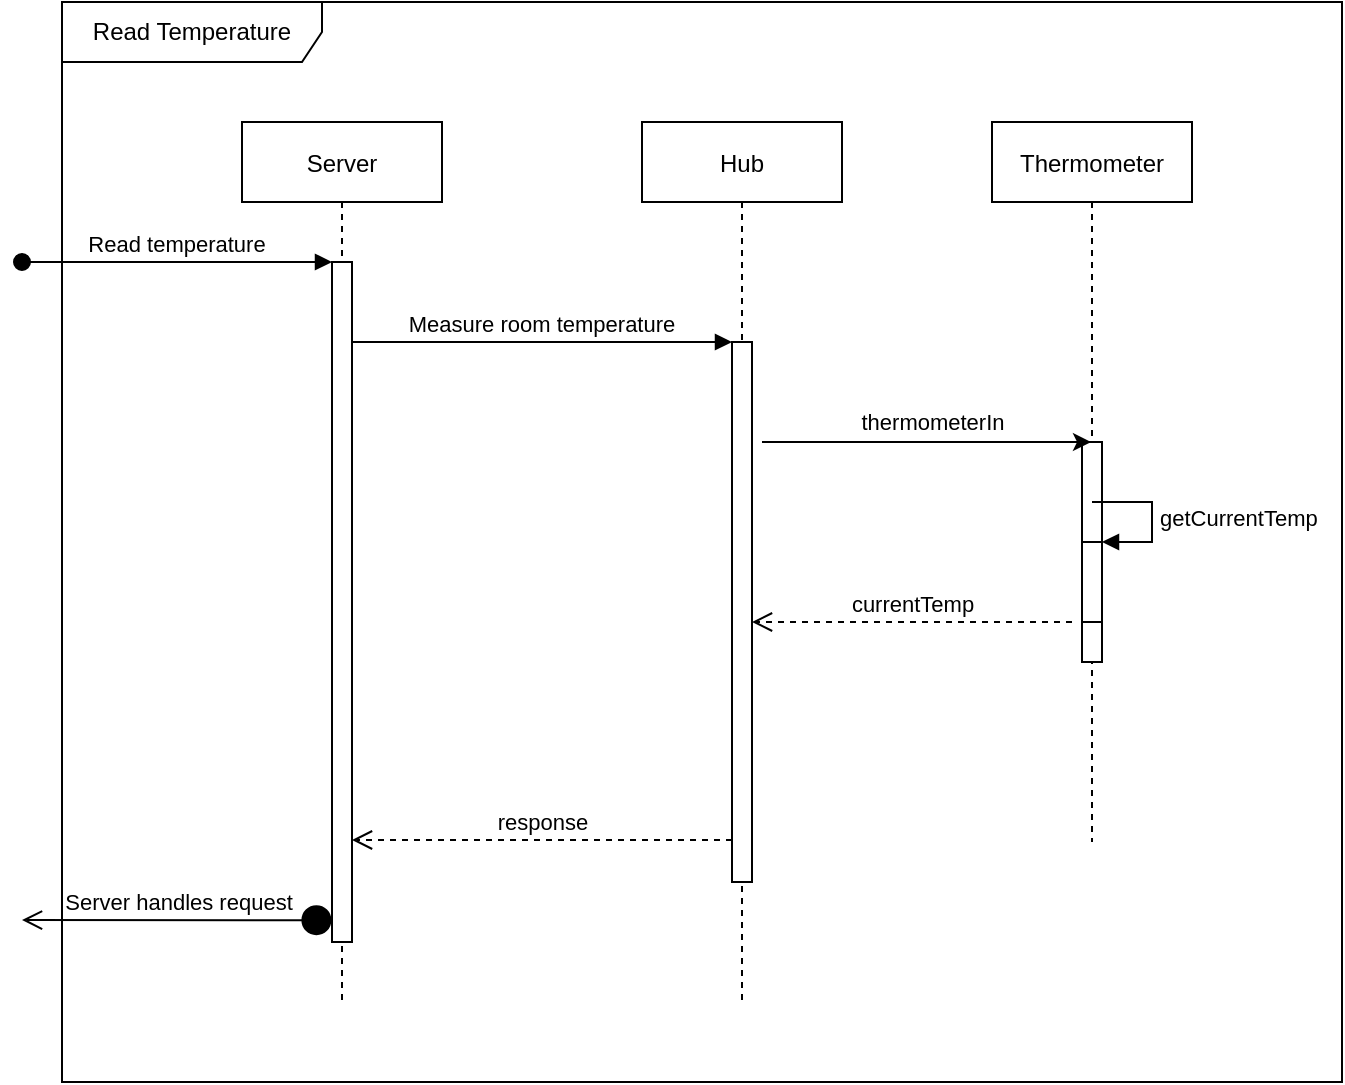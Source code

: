 <mxfile version="15.4.0" type="device" pages="4"><diagram id="kgpKYQtTHZ0yAKxKKP6v" name="Page-1"><mxGraphModel dx="1086" dy="966" grid="1" gridSize="10" guides="1" tooltips="1" connect="1" arrows="1" fold="1" page="1" pageScale="1" pageWidth="850" pageHeight="1100" math="0" shadow="0"><root><mxCell id="0"/><mxCell id="1" parent="0"/><mxCell id="sfdX-oGqHYaBkeC9SFk6-14" value="Read Temperature" style="shape=umlFrame;whiteSpace=wrap;html=1;width=130;height=30;" parent="1" vertex="1"><mxGeometry x="60" y="20" width="640" height="540" as="geometry"/></mxCell><mxCell id="3nuBFxr9cyL0pnOWT2aG-1" value="Server" style="shape=umlLifeline;perimeter=lifelinePerimeter;container=1;collapsible=0;recursiveResize=0;rounded=0;shadow=0;strokeWidth=1;" parent="1" vertex="1"><mxGeometry x="150" y="80" width="100" height="440" as="geometry"/></mxCell><mxCell id="3nuBFxr9cyL0pnOWT2aG-2" value="" style="points=[];perimeter=orthogonalPerimeter;rounded=0;shadow=0;strokeWidth=1;" parent="3nuBFxr9cyL0pnOWT2aG-1" vertex="1"><mxGeometry x="45" y="70" width="10" height="340" as="geometry"/></mxCell><mxCell id="3nuBFxr9cyL0pnOWT2aG-3" value="Read temperature" style="verticalAlign=bottom;startArrow=oval;endArrow=block;startSize=8;shadow=0;strokeWidth=1;" parent="3nuBFxr9cyL0pnOWT2aG-1" target="3nuBFxr9cyL0pnOWT2aG-2" edge="1"><mxGeometry relative="1" as="geometry"><mxPoint x="-110" y="70" as="sourcePoint"/></mxGeometry></mxCell><mxCell id="3nuBFxr9cyL0pnOWT2aG-5" value="Hub" style="shape=umlLifeline;perimeter=lifelinePerimeter;container=1;collapsible=0;recursiveResize=0;rounded=0;shadow=0;strokeWidth=1;" parent="1" vertex="1"><mxGeometry x="350" y="80" width="100" height="440" as="geometry"/></mxCell><mxCell id="3nuBFxr9cyL0pnOWT2aG-6" value="" style="points=[];perimeter=orthogonalPerimeter;rounded=0;shadow=0;strokeWidth=1;" parent="3nuBFxr9cyL0pnOWT2aG-5" vertex="1"><mxGeometry x="45" y="110" width="10" height="270" as="geometry"/></mxCell><mxCell id="sfdX-oGqHYaBkeC9SFk6-26" value="response" style="html=1;verticalAlign=bottom;endArrow=open;dashed=1;endSize=8;rounded=0;" parent="3nuBFxr9cyL0pnOWT2aG-5" target="3nuBFxr9cyL0pnOWT2aG-2" edge="1"><mxGeometry relative="1" as="geometry"><mxPoint x="45" y="359" as="sourcePoint"/><mxPoint x="-35" y="359" as="targetPoint"/></mxGeometry></mxCell><mxCell id="3nuBFxr9cyL0pnOWT2aG-8" value="Measure room temperature" style="verticalAlign=bottom;endArrow=block;shadow=0;strokeWidth=1;" parent="1" source="3nuBFxr9cyL0pnOWT2aG-2" target="3nuBFxr9cyL0pnOWT2aG-6" edge="1"><mxGeometry relative="1" as="geometry"><mxPoint x="315" y="160" as="sourcePoint"/><Array as="points"><mxPoint x="370" y="190"/></Array></mxGeometry></mxCell><mxCell id="sfdX-oGqHYaBkeC9SFk6-3" value="Thermometer" style="shape=umlLifeline;perimeter=lifelinePerimeter;container=1;collapsible=0;recursiveResize=0;rounded=0;shadow=0;strokeWidth=1;" parent="1" vertex="1"><mxGeometry x="525" y="80" width="100" height="360" as="geometry"/></mxCell><mxCell id="sfdX-oGqHYaBkeC9SFk6-4" value="" style="points=[];perimeter=orthogonalPerimeter;rounded=0;shadow=0;strokeWidth=1;" parent="sfdX-oGqHYaBkeC9SFk6-3" vertex="1"><mxGeometry x="45" y="160" width="10" height="110" as="geometry"/></mxCell><mxCell id="sfdX-oGqHYaBkeC9SFk6-21" value="" style="html=1;points=[];perimeter=orthogonalPerimeter;" parent="sfdX-oGqHYaBkeC9SFk6-3" vertex="1"><mxGeometry x="45" y="210" width="10" height="40" as="geometry"/></mxCell><mxCell id="sfdX-oGqHYaBkeC9SFk6-22" value="getCurrentTemp" style="edgeStyle=orthogonalEdgeStyle;html=1;align=left;spacingLeft=2;endArrow=block;rounded=0;entryX=1;entryY=0;" parent="sfdX-oGqHYaBkeC9SFk6-3" target="sfdX-oGqHYaBkeC9SFk6-21" edge="1"><mxGeometry relative="1" as="geometry"><mxPoint x="50" y="190" as="sourcePoint"/><Array as="points"><mxPoint x="80" y="190"/><mxPoint x="80" y="210"/></Array></mxGeometry></mxCell><mxCell id="sfdX-oGqHYaBkeC9SFk6-24" value="currentTemp" style="html=1;verticalAlign=bottom;endArrow=open;dashed=1;endSize=8;rounded=0;" parent="sfdX-oGqHYaBkeC9SFk6-3" target="3nuBFxr9cyL0pnOWT2aG-6" edge="1"><mxGeometry relative="1" as="geometry"><mxPoint x="40" y="250" as="sourcePoint"/><mxPoint x="-105" y="250" as="targetPoint"/></mxGeometry></mxCell><mxCell id="sfdX-oGqHYaBkeC9SFk6-7" value="" style="endArrow=classic;html=1;rounded=0;exitX=1.5;exitY=0.185;exitDx=0;exitDy=0;exitPerimeter=0;" parent="1" source="3nuBFxr9cyL0pnOWT2aG-6" target="sfdX-oGqHYaBkeC9SFk6-3" edge="1"><mxGeometry width="50" height="50" relative="1" as="geometry"><mxPoint x="420" y="240" as="sourcePoint"/><mxPoint x="295" y="290" as="targetPoint"/><Array as="points"><mxPoint x="535" y="240"/></Array></mxGeometry></mxCell><mxCell id="sfdX-oGqHYaBkeC9SFk6-18" value="thermometerIn" style="edgeLabel;html=1;align=center;verticalAlign=middle;resizable=0;points=[];" parent="1" vertex="1" connectable="0"><mxGeometry x="495" y="230" as="geometry"/></mxCell><mxCell id="sfdX-oGqHYaBkeC9SFk6-23" value="Server handles request" style="html=1;verticalAlign=bottom;startArrow=circle;startFill=1;endArrow=open;startSize=6;endSize=8;rounded=0;exitX=0.02;exitY=0.968;exitDx=0;exitDy=0;exitPerimeter=0;" parent="1" source="3nuBFxr9cyL0pnOWT2aG-2" edge="1"><mxGeometry width="80" relative="1" as="geometry"><mxPoint x="360" y="290" as="sourcePoint"/><mxPoint x="40" y="479" as="targetPoint"/></mxGeometry></mxCell></root></mxGraphModel></diagram><diagram id="o1x0ejEp0INlFY0C7gnE" name="Page-2"><mxGraphModel dx="976" dy="619" grid="1" gridSize="10" guides="1" tooltips="1" connect="1" arrows="1" fold="1" page="1" pageScale="1" pageWidth="827" pageHeight="1169" math="0" shadow="0"><root><mxCell id="COvFjzg-lLinNtUHnUl7-0"/><mxCell id="COvFjzg-lLinNtUHnUl7-1" parent="COvFjzg-lLinNtUHnUl7-0"/><mxCell id="Grp4eczOf5E-vHAh9FcL-0" value="Temperature Control" style="shape=umlFrame;whiteSpace=wrap;html=1;width=130;height=30;" parent="COvFjzg-lLinNtUHnUl7-1" vertex="1"><mxGeometry x="60" y="20" width="660" height="540" as="geometry"/></mxCell><mxCell id="Grp4eczOf5E-vHAh9FcL-1" value="Server" style="shape=umlLifeline;perimeter=lifelinePerimeter;container=1;collapsible=0;recursiveResize=0;rounded=0;shadow=0;strokeWidth=1;" parent="COvFjzg-lLinNtUHnUl7-1" vertex="1"><mxGeometry x="140" y="80" width="100" height="440" as="geometry"/></mxCell><mxCell id="Grp4eczOf5E-vHAh9FcL-2" value="" style="points=[];perimeter=orthogonalPerimeter;rounded=0;shadow=0;strokeWidth=1;" parent="Grp4eczOf5E-vHAh9FcL-1" vertex="1"><mxGeometry x="45" y="70" width="10" height="340" as="geometry"/></mxCell><mxCell id="Grp4eczOf5E-vHAh9FcL-3" value="Control temperature" style="verticalAlign=bottom;startArrow=oval;endArrow=block;startSize=8;shadow=0;strokeWidth=1;" parent="Grp4eczOf5E-vHAh9FcL-1" target="Grp4eczOf5E-vHAh9FcL-2" edge="1"><mxGeometry relative="1" as="geometry"><mxPoint x="-90" y="70" as="sourcePoint"/></mxGeometry></mxCell><mxCell id="Grp4eczOf5E-vHAh9FcL-4" value="Hub" style="shape=umlLifeline;perimeter=lifelinePerimeter;container=1;collapsible=0;recursiveResize=0;rounded=0;shadow=0;strokeWidth=1;" parent="COvFjzg-lLinNtUHnUl7-1" vertex="1"><mxGeometry x="340" y="80" width="100" height="420" as="geometry"/></mxCell><mxCell id="Grp4eczOf5E-vHAh9FcL-5" value="" style="points=[];perimeter=orthogonalPerimeter;rounded=0;shadow=0;strokeWidth=1;" parent="Grp4eczOf5E-vHAh9FcL-4" vertex="1"><mxGeometry x="45" y="110" width="10" height="290" as="geometry"/></mxCell><mxCell id="Grp4eczOf5E-vHAh9FcL-6" value="response" style="html=1;verticalAlign=bottom;endArrow=open;dashed=1;endSize=8;rounded=0;" parent="Grp4eczOf5E-vHAh9FcL-4" target="Grp4eczOf5E-vHAh9FcL-2" edge="1"><mxGeometry relative="1" as="geometry"><mxPoint x="45" y="359" as="sourcePoint"/><mxPoint x="-35" y="359" as="targetPoint"/></mxGeometry></mxCell><mxCell id="Grp4eczOf5E-vHAh9FcL-7" value="currentTemp" style="verticalAlign=bottom;endArrow=block;shadow=0;strokeWidth=1;" parent="COvFjzg-lLinNtUHnUl7-1" source="Grp4eczOf5E-vHAh9FcL-2" target="Grp4eczOf5E-vHAh9FcL-5" edge="1"><mxGeometry relative="1" as="geometry"><mxPoint x="305" y="160" as="sourcePoint"/><Array as="points"><mxPoint x="360" y="190"/></Array></mxGeometry></mxCell><mxCell id="Grp4eczOf5E-vHAh9FcL-8" value="Temperature Controller" style="shape=umlLifeline;perimeter=lifelinePerimeter;container=1;collapsible=0;recursiveResize=0;rounded=0;shadow=0;strokeWidth=1;" parent="COvFjzg-lLinNtUHnUl7-1" vertex="1"><mxGeometry x="510" y="80" width="140" height="400" as="geometry"/></mxCell><mxCell id="Grp4eczOf5E-vHAh9FcL-9" value="" style="points=[];perimeter=orthogonalPerimeter;rounded=0;shadow=0;strokeWidth=1;" parent="Grp4eczOf5E-vHAh9FcL-8" vertex="1"><mxGeometry x="65" y="130" width="10" height="230" as="geometry"/></mxCell><mxCell id="Grp4eczOf5E-vHAh9FcL-10" value="response" style="html=1;verticalAlign=bottom;endArrow=open;dashed=1;endSize=8;rounded=0;" parent="Grp4eczOf5E-vHAh9FcL-8" target="Grp4eczOf5E-vHAh9FcL-5" edge="1"><mxGeometry relative="1" as="geometry"><mxPoint x="65" y="320" as="sourcePoint"/><mxPoint x="-15" y="320" as="targetPoint"/></mxGeometry></mxCell><mxCell id="eaR5LglMwArzrveKxr9P-0" value="" style="html=1;points=[];perimeter=orthogonalPerimeter;sketch=0;" parent="Grp4eczOf5E-vHAh9FcL-8" vertex="1"><mxGeometry x="70" y="210" width="10" height="40" as="geometry"/></mxCell><mxCell id="eaR5LglMwArzrveKxr9P-1" value="desiredTemp" style="edgeStyle=orthogonalEdgeStyle;html=1;align=left;spacingLeft=2;endArrow=block;rounded=0;entryX=1;entryY=0;" parent="Grp4eczOf5E-vHAh9FcL-8" target="eaR5LglMwArzrveKxr9P-0" edge="1"><mxGeometry relative="1" as="geometry"><mxPoint x="75" y="190" as="sourcePoint"/><Array as="points"><mxPoint x="105" y="190"/></Array></mxGeometry></mxCell><mxCell id="Grp4eczOf5E-vHAh9FcL-18" value="" style="endArrow=classic;html=1;rounded=0;" parent="COvFjzg-lLinNtUHnUl7-1" source="Grp4eczOf5E-vHAh9FcL-4" target="Grp4eczOf5E-vHAh9FcL-9" edge="1"><mxGeometry width="50" height="50" relative="1" as="geometry"><mxPoint x="525" y="210" as="sourcePoint"/><mxPoint x="575" y="160" as="targetPoint"/><Array as="points"><mxPoint x="530" y="210"/></Array></mxGeometry></mxCell><mxCell id="Grp4eczOf5E-vHAh9FcL-19" value="temp" style="edgeLabel;html=1;align=center;verticalAlign=middle;resizable=0;points=[];" parent="Grp4eczOf5E-vHAh9FcL-18" vertex="1" connectable="0"><mxGeometry x="-0.415" y="2" relative="1" as="geometry"><mxPoint x="40" y="-8" as="offset"/></mxGeometry></mxCell><mxCell id="Grp4eczOf5E-vHAh9FcL-20" value="Server handles request" style="html=1;verticalAlign=bottom;startArrow=circle;startFill=1;endArrow=open;startSize=6;endSize=8;rounded=0;exitX=0.02;exitY=0.968;exitDx=0;exitDy=0;exitPerimeter=0;" parent="COvFjzg-lLinNtUHnUl7-1" source="Grp4eczOf5E-vHAh9FcL-2" edge="1"><mxGeometry width="80" relative="1" as="geometry"><mxPoint x="360" y="290" as="sourcePoint"/><mxPoint x="40" y="479" as="targetPoint"/></mxGeometry></mxCell><mxCell id="Grp4eczOf5E-vHAh9FcL-24" value="Hub" style="shape=umlLifeline;perimeter=lifelinePerimeter;whiteSpace=wrap;html=1;container=1;collapsible=0;recursiveResize=0;outlineConnect=0;sketch=0;" parent="COvFjzg-lLinNtUHnUl7-1" vertex="1"><mxGeometry x="160" y="650" width="100" height="370" as="geometry"/></mxCell><mxCell id="Grp4eczOf5E-vHAh9FcL-28" value="" style="html=1;points=[];perimeter=orthogonalPerimeter;sketch=0;" parent="Grp4eczOf5E-vHAh9FcL-24" vertex="1"><mxGeometry x="45" y="150" width="10" height="210" as="geometry"/></mxCell><mxCell id="Grp4eczOf5E-vHAh9FcL-29" value="turn on fan" style="html=1;verticalAlign=bottom;endArrow=block;entryX=0;entryY=0;rounded=0;" parent="COvFjzg-lLinNtUHnUl7-1" source="Grp4eczOf5E-vHAh9FcL-25" target="Grp4eczOf5E-vHAh9FcL-28" edge="1"><mxGeometry x="310" y="820" as="geometry"><mxPoint x="310" y="820" as="sourcePoint"/></mxGeometry></mxCell><mxCell id="Grp4eczOf5E-vHAh9FcL-21" value="alt Regulator" style="shape=umlFrame;whiteSpace=wrap;html=1;width=90;height=20;" parent="COvFjzg-lLinNtUHnUl7-1" vertex="1"><mxGeometry x="360" y="340" width="250" height="120" as="geometry"/></mxCell><mxCell id="Grp4eczOf5E-vHAh9FcL-44" value="If temp is higher than desiredTemp" style="text;align=center;fontStyle=1;verticalAlign=middle;spacingLeft=3;spacingRight=3;strokeColor=none;rotatable=0;points=[[0,0.5],[1,0.5]];portConstraint=eastwest;sketch=0;" parent="COvFjzg-lLinNtUHnUl7-1" vertex="1"><mxGeometry x="260" y="740" width="80" height="26" as="geometry"/></mxCell><mxCell id="Grp4eczOf5E-vHAh9FcL-38" value="" style="group" parent="COvFjzg-lLinNtUHnUl7-1" vertex="1" connectable="0"><mxGeometry x="120" y="760" width="550" height="270" as="geometry"/></mxCell><mxCell id="Grp4eczOf5E-vHAh9FcL-23" value="Regulator" style="shape=umlFrame;whiteSpace=wrap;html=1;sketch=0;" parent="Grp4eczOf5E-vHAh9FcL-38" vertex="1"><mxGeometry x="-60" y="-150" width="610" height="420" as="geometry"/></mxCell><mxCell id="Grp4eczOf5E-vHAh9FcL-35" value="" style="line;strokeWidth=1;fillColor=none;align=left;verticalAlign=middle;spacingTop=-1;spacingLeft=3;spacingRight=3;rotatable=0;labelPosition=right;points=[];portConstraint=eastwest;sketch=0;" parent="Grp4eczOf5E-vHAh9FcL-38" vertex="1"><mxGeometry x="-20" y="90" width="485" height="8" as="geometry"/></mxCell><mxCell id="Grp4eczOf5E-vHAh9FcL-25" value="Temperature Contoller" style="shape=umlLifeline;perimeter=lifelinePerimeter;whiteSpace=wrap;html=1;container=1;collapsible=0;recursiveResize=0;outlineConnect=0;sketch=0;" parent="Grp4eczOf5E-vHAh9FcL-38" vertex="1"><mxGeometry x="290" y="-110" width="160" height="370" as="geometry"/></mxCell><mxCell id="Grp4eczOf5E-vHAh9FcL-32" value="" style="html=1;points=[];perimeter=orthogonalPerimeter;sketch=0;" parent="Grp4eczOf5E-vHAh9FcL-25" vertex="1"><mxGeometry x="75" y="80" width="10" height="210" as="geometry"/></mxCell><mxCell id="Grp4eczOf5E-vHAh9FcL-43" value="turn off fan" style="html=1;verticalAlign=bottom;endArrow=block;rounded=0;" parent="Grp4eczOf5E-vHAh9FcL-25" target="Grp4eczOf5E-vHAh9FcL-28" edge="1"><mxGeometry width="80" relative="1" as="geometry"><mxPoint x="75" y="250" as="sourcePoint"/><mxPoint x="-5" y="250" as="targetPoint"/></mxGeometry></mxCell><mxCell id="Grp4eczOf5E-vHAh9FcL-45" value="If temp is lower than desiredTemp" style="text;align=center;fontStyle=1;verticalAlign=middle;spacingLeft=3;spacingRight=3;strokeColor=none;rotatable=0;points=[[0,0.5],[1,0.5]];portConstraint=eastwest;sketch=0;" parent="Grp4eczOf5E-vHAh9FcL-38" vertex="1"><mxGeometry x="140" y="90" width="80" height="26" as="geometry"/></mxCell><mxCell id="Grp4eczOf5E-vHAh9FcL-34" value="desiredTemp" style="shape=umlFrame;whiteSpace=wrap;html=1;sketch=0;width=95;height=20;" parent="Grp4eczOf5E-vHAh9FcL-38" vertex="1"><mxGeometry x="-20" y="-20" width="485" height="210" as="geometry"/></mxCell></root></mxGraphModel></diagram><diagram id="hKWI8547N2aHAt5yQNZG" name="Page-3"><mxGraphModel dx="976" dy="619" grid="1" gridSize="10" guides="1" tooltips="1" connect="1" arrows="1" fold="1" page="1" pageScale="1" pageWidth="827" pageHeight="1169" math="0" shadow="0"><root><mxCell id="rhkEcTlsAcU_YtAYgUSg-0"/><mxCell id="rhkEcTlsAcU_YtAYgUSg-1" parent="rhkEcTlsAcU_YtAYgUSg-0"/></root></mxGraphModel></diagram><diagram id="Ca0a6cr2S0T0EOyDEPH7" name="Page-4"><mxGraphModel dx="976" dy="619" grid="1" gridSize="10" guides="1" tooltips="1" connect="1" arrows="1" fold="1" page="1" pageScale="1" pageWidth="827" pageHeight="1169" math="0" shadow="0"><root><mxCell id="AbLeRJ_TUA-iYgDXPljZ-0"/><mxCell id="AbLeRJ_TUA-iYgDXPljZ-1" parent="AbLeRJ_TUA-iYgDXPljZ-0"/></root></mxGraphModel></diagram></mxfile>